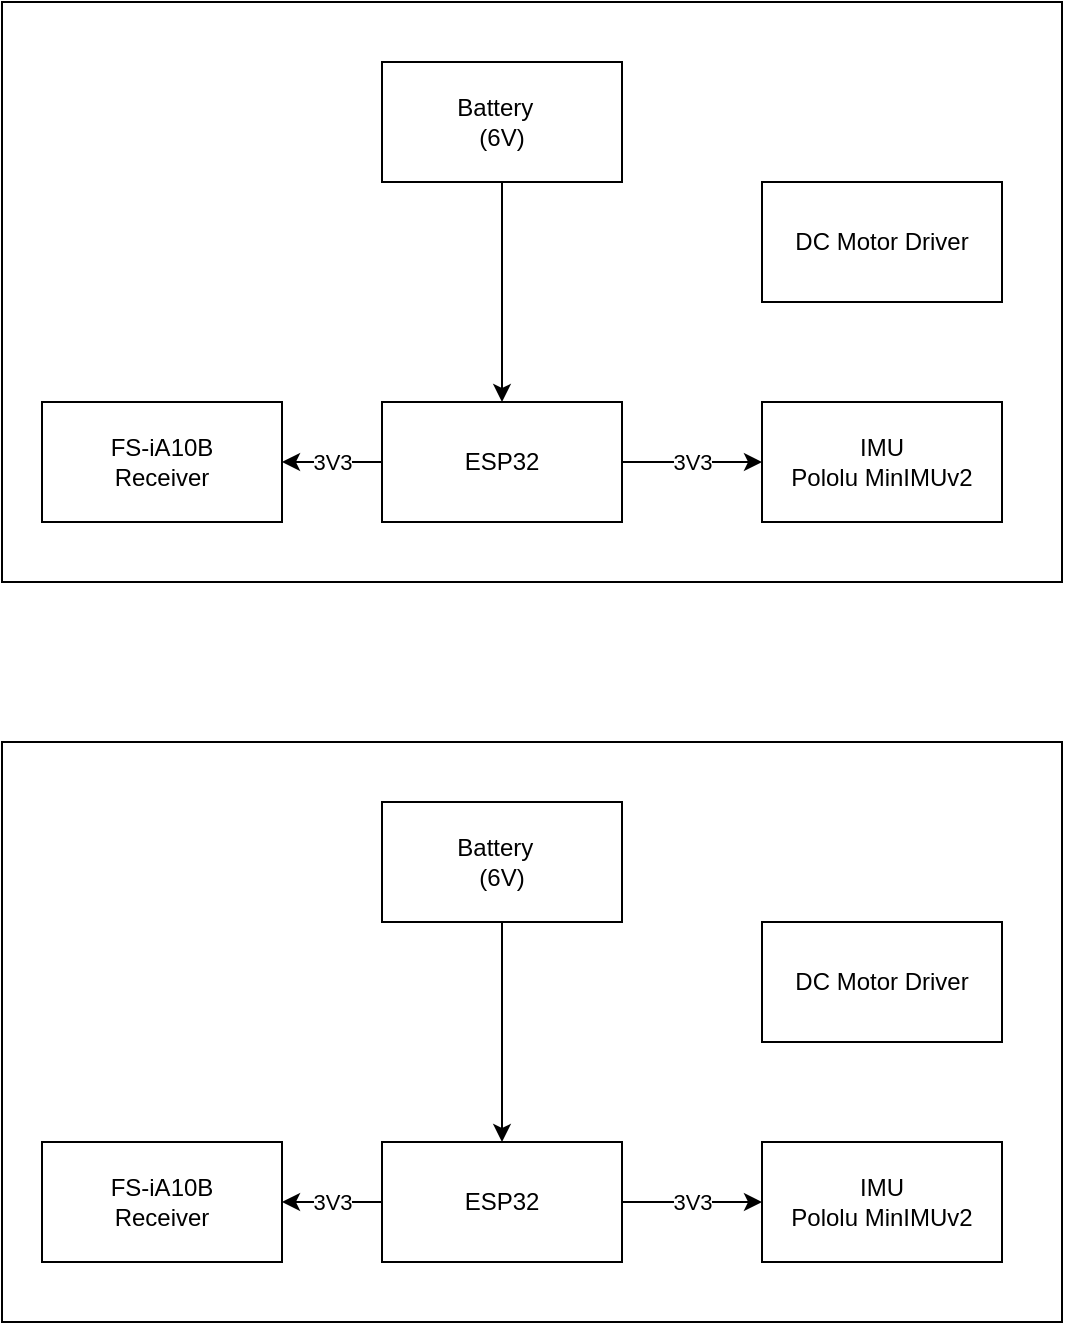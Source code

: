 <mxfile version="27.0.9" pages="3">
  <diagram name="Page-1" id="iaL-8Vjs-7kvGO5bC5Na">
    <mxGraphModel dx="1426" dy="849" grid="1" gridSize="10" guides="1" tooltips="1" connect="1" arrows="1" fold="1" page="1" pageScale="1" pageWidth="850" pageHeight="1100" math="0" shadow="0">
      <root>
        <mxCell id="0" />
        <mxCell id="1" parent="0" />
        <mxCell id="BhFjMK_NR8C3ZRT4xDxa-1" value="Battery&amp;nbsp;&amp;nbsp;&lt;div&gt;(6V)&lt;/div&gt;" style="rounded=0;whiteSpace=wrap;html=1;" parent="1" vertex="1">
          <mxGeometry x="190" y="80" width="120" height="60" as="geometry" />
        </mxCell>
        <mxCell id="BhFjMK_NR8C3ZRT4xDxa-2" value="ESP32" style="rounded=0;whiteSpace=wrap;html=1;" parent="1" vertex="1">
          <mxGeometry x="190" y="250" width="120" height="60" as="geometry" />
        </mxCell>
        <mxCell id="BhFjMK_NR8C3ZRT4xDxa-3" value="IMU&lt;div&gt;Pololu MinIMUv2&lt;/div&gt;" style="rounded=0;whiteSpace=wrap;html=1;" parent="1" vertex="1">
          <mxGeometry x="380" y="250" width="120" height="60" as="geometry" />
        </mxCell>
        <mxCell id="BhFjMK_NR8C3ZRT4xDxa-4" value="FS-iA10B&lt;div&gt;Receiver&lt;/div&gt;" style="rounded=0;whiteSpace=wrap;html=1;" parent="1" vertex="1">
          <mxGeometry x="20" y="250" width="120" height="60" as="geometry" />
        </mxCell>
        <mxCell id="BhFjMK_NR8C3ZRT4xDxa-5" value="" style="endArrow=classic;html=1;rounded=0;exitX=0.5;exitY=1;exitDx=0;exitDy=0;entryX=0.5;entryY=0;entryDx=0;entryDy=0;" parent="1" source="BhFjMK_NR8C3ZRT4xDxa-1" target="BhFjMK_NR8C3ZRT4xDxa-2" edge="1">
          <mxGeometry width="50" height="50" relative="1" as="geometry">
            <mxPoint x="330" y="330" as="sourcePoint" />
            <mxPoint x="380" y="280" as="targetPoint" />
          </mxGeometry>
        </mxCell>
        <mxCell id="BhFjMK_NR8C3ZRT4xDxa-6" value="3V3" style="endArrow=classic;html=1;rounded=0;exitX=1;exitY=0.5;exitDx=0;exitDy=0;entryX=0;entryY=0.5;entryDx=0;entryDy=0;" parent="1" source="BhFjMK_NR8C3ZRT4xDxa-2" target="BhFjMK_NR8C3ZRT4xDxa-3" edge="1">
          <mxGeometry width="50" height="50" relative="1" as="geometry">
            <mxPoint x="400" y="390" as="sourcePoint" />
            <mxPoint x="400" y="500" as="targetPoint" />
          </mxGeometry>
        </mxCell>
        <mxCell id="BhFjMK_NR8C3ZRT4xDxa-7" value="3V3" style="endArrow=classic;html=1;rounded=0;exitX=0;exitY=0.5;exitDx=0;exitDy=0;entryX=1;entryY=0.5;entryDx=0;entryDy=0;" parent="1" source="BhFjMK_NR8C3ZRT4xDxa-2" target="BhFjMK_NR8C3ZRT4xDxa-4" edge="1">
          <mxGeometry width="50" height="50" relative="1" as="geometry">
            <mxPoint x="360" y="380" as="sourcePoint" />
            <mxPoint x="430" y="380" as="targetPoint" />
          </mxGeometry>
        </mxCell>
        <mxCell id="BhFjMK_NR8C3ZRT4xDxa-8" value="DC Motor Driver" style="rounded=0;whiteSpace=wrap;html=1;" parent="1" vertex="1">
          <mxGeometry x="380" y="140" width="120" height="60" as="geometry" />
        </mxCell>
        <mxCell id="ed69AptcHZ25_4YGdl1S-1" value="" style="rounded=0;whiteSpace=wrap;html=1;fillColor=none;" parent="1" vertex="1">
          <mxGeometry y="50" width="530" height="290" as="geometry" />
        </mxCell>
        <mxCell id="ed69AptcHZ25_4YGdl1S-2" value="Battery&amp;nbsp;&amp;nbsp;&lt;div&gt;(6V)&lt;/div&gt;" style="rounded=0;whiteSpace=wrap;html=1;" parent="1" vertex="1">
          <mxGeometry x="190" y="450" width="120" height="60" as="geometry" />
        </mxCell>
        <mxCell id="ed69AptcHZ25_4YGdl1S-3" value="ESP32" style="rounded=0;whiteSpace=wrap;html=1;" parent="1" vertex="1">
          <mxGeometry x="190" y="620" width="120" height="60" as="geometry" />
        </mxCell>
        <mxCell id="ed69AptcHZ25_4YGdl1S-4" value="IMU&lt;div&gt;Pololu MinIMUv2&lt;/div&gt;" style="rounded=0;whiteSpace=wrap;html=1;" parent="1" vertex="1">
          <mxGeometry x="380" y="620" width="120" height="60" as="geometry" />
        </mxCell>
        <mxCell id="ed69AptcHZ25_4YGdl1S-5" value="FS-iA10B&lt;div&gt;Receiver&lt;/div&gt;" style="rounded=0;whiteSpace=wrap;html=1;" parent="1" vertex="1">
          <mxGeometry x="20" y="620" width="120" height="60" as="geometry" />
        </mxCell>
        <mxCell id="ed69AptcHZ25_4YGdl1S-6" value="" style="endArrow=classic;html=1;rounded=0;exitX=0.5;exitY=1;exitDx=0;exitDy=0;entryX=0.5;entryY=0;entryDx=0;entryDy=0;" parent="1" source="ed69AptcHZ25_4YGdl1S-2" target="ed69AptcHZ25_4YGdl1S-3" edge="1">
          <mxGeometry width="50" height="50" relative="1" as="geometry">
            <mxPoint x="330" y="700" as="sourcePoint" />
            <mxPoint x="380" y="650" as="targetPoint" />
          </mxGeometry>
        </mxCell>
        <mxCell id="ed69AptcHZ25_4YGdl1S-7" value="3V3" style="endArrow=classic;html=1;rounded=0;exitX=1;exitY=0.5;exitDx=0;exitDy=0;entryX=0;entryY=0.5;entryDx=0;entryDy=0;" parent="1" source="ed69AptcHZ25_4YGdl1S-3" target="ed69AptcHZ25_4YGdl1S-4" edge="1">
          <mxGeometry width="50" height="50" relative="1" as="geometry">
            <mxPoint x="400" y="760" as="sourcePoint" />
            <mxPoint x="400" y="870" as="targetPoint" />
          </mxGeometry>
        </mxCell>
        <mxCell id="ed69AptcHZ25_4YGdl1S-8" value="3V3" style="endArrow=classic;html=1;rounded=0;exitX=0;exitY=0.5;exitDx=0;exitDy=0;entryX=1;entryY=0.5;entryDx=0;entryDy=0;" parent="1" source="ed69AptcHZ25_4YGdl1S-3" target="ed69AptcHZ25_4YGdl1S-5" edge="1">
          <mxGeometry width="50" height="50" relative="1" as="geometry">
            <mxPoint x="360" y="750" as="sourcePoint" />
            <mxPoint x="430" y="750" as="targetPoint" />
          </mxGeometry>
        </mxCell>
        <mxCell id="ed69AptcHZ25_4YGdl1S-9" value="DC Motor Driver" style="rounded=0;whiteSpace=wrap;html=1;" parent="1" vertex="1">
          <mxGeometry x="380" y="510" width="120" height="60" as="geometry" />
        </mxCell>
        <mxCell id="ed69AptcHZ25_4YGdl1S-10" value="" style="rounded=0;whiteSpace=wrap;html=1;fillColor=none;" parent="1" vertex="1">
          <mxGeometry y="420" width="530" height="290" as="geometry" />
        </mxCell>
      </root>
    </mxGraphModel>
  </diagram>
  <diagram id="CYUUIMMDBPCrafMRUi-Y" name="SoftwareArch">
    <mxGraphModel dx="1426" dy="849" grid="1" gridSize="10" guides="1" tooltips="1" connect="1" arrows="1" fold="1" page="1" pageScale="1" pageWidth="850" pageHeight="1100" math="0" shadow="0">
      <root>
        <mxCell id="0" />
        <mxCell id="1" parent="0" />
        <mxCell id="Cysf4esAAwEoWoJcV5Uq-1" value="MAVLink" style="rounded=0;whiteSpace=wrap;html=1;" vertex="1" parent="1">
          <mxGeometry x="230" y="230" width="120" height="60" as="geometry" />
        </mxCell>
        <mxCell id="Cysf4esAAwEoWoJcV5Uq-2" value="WebSocket" style="rounded=0;whiteSpace=wrap;html=1;" vertex="1" parent="1">
          <mxGeometry x="660" y="170" width="120" height="60" as="geometry" />
        </mxCell>
        <mxCell id="Cysf4esAAwEoWoJcV5Uq-3" value="Grafana" style="rounded=0;whiteSpace=wrap;html=1;" vertex="1" parent="1">
          <mxGeometry x="870" y="170" width="120" height="60" as="geometry" />
        </mxCell>
        <mxCell id="Cysf4esAAwEoWoJcV5Uq-17" style="edgeStyle=orthogonalEdgeStyle;rounded=0;orthogonalLoop=1;jettySize=auto;html=1;exitX=1;exitY=0.5;exitDx=0;exitDy=0;entryX=0;entryY=0.75;entryDx=0;entryDy=0;" edge="1" parent="1" source="Cysf4esAAwEoWoJcV5Uq-4" target="Cysf4esAAwEoWoJcV5Uq-1">
          <mxGeometry relative="1" as="geometry" />
        </mxCell>
        <mxCell id="Cysf4esAAwEoWoJcV5Uq-4" value="IMU" style="rounded=0;whiteSpace=wrap;html=1;" vertex="1" parent="1">
          <mxGeometry x="50" y="290" width="120" height="60" as="geometry" />
        </mxCell>
        <mxCell id="Cysf4esAAwEoWoJcV5Uq-5" value="&lt;div&gt;sbus&lt;/div&gt;RC Receiver" style="rounded=0;whiteSpace=wrap;html=1;" vertex="1" parent="1">
          <mxGeometry x="50" y="215" width="120" height="60" as="geometry" />
        </mxCell>
        <mxCell id="Cysf4esAAwEoWoJcV5Uq-18" style="edgeStyle=orthogonalEdgeStyle;rounded=0;orthogonalLoop=1;jettySize=auto;html=1;exitX=1;exitY=0.5;exitDx=0;exitDy=0;entryX=0.5;entryY=1;entryDx=0;entryDy=0;" edge="1" parent="1" source="Cysf4esAAwEoWoJcV5Uq-7" target="Cysf4esAAwEoWoJcV5Uq-1">
          <mxGeometry relative="1" as="geometry" />
        </mxCell>
        <mxCell id="Cysf4esAAwEoWoJcV5Uq-7" value="EncoderReader" style="rounded=0;whiteSpace=wrap;html=1;" vertex="1" parent="1">
          <mxGeometry x="50" y="370" width="120" height="60" as="geometry" />
        </mxCell>
        <mxCell id="Cysf4esAAwEoWoJcV5Uq-8" value="ControlLoop" style="rounded=0;whiteSpace=wrap;html=1;" vertex="1" parent="1">
          <mxGeometry x="400" y="300" width="120" height="60" as="geometry" />
        </mxCell>
        <mxCell id="Cysf4esAAwEoWoJcV5Uq-9" value="Telemetry" style="rounded=0;whiteSpace=wrap;html=1;" vertex="1" parent="1">
          <mxGeometry x="400" y="170" width="120" height="60" as="geometry" />
        </mxCell>
        <mxCell id="Cysf4esAAwEoWoJcV5Uq-11" value="" style="endArrow=classic;html=1;rounded=0;exitX=1;exitY=0.5;exitDx=0;exitDy=0;entryX=0;entryY=0.25;entryDx=0;entryDy=0;" edge="1" parent="1" source="Cysf4esAAwEoWoJcV5Uq-5" target="Cysf4esAAwEoWoJcV5Uq-1">
          <mxGeometry width="50" height="50" relative="1" as="geometry">
            <mxPoint x="330" y="330" as="sourcePoint" />
            <mxPoint x="380" y="280" as="targetPoint" />
          </mxGeometry>
        </mxCell>
        <mxCell id="Cysf4esAAwEoWoJcV5Uq-20" style="edgeStyle=orthogonalEdgeStyle;rounded=0;orthogonalLoop=1;jettySize=auto;html=1;exitX=1;exitY=0.75;exitDx=0;exitDy=0;entryX=0;entryY=0.5;entryDx=0;entryDy=0;" edge="1" parent="1" source="Cysf4esAAwEoWoJcV5Uq-1" target="Cysf4esAAwEoWoJcV5Uq-8">
          <mxGeometry relative="1" as="geometry">
            <mxPoint x="380" y="485" as="sourcePoint" />
            <mxPoint x="440" y="440" as="targetPoint" />
          </mxGeometry>
        </mxCell>
        <mxCell id="Cysf4esAAwEoWoJcV5Uq-21" style="edgeStyle=orthogonalEdgeStyle;rounded=0;orthogonalLoop=1;jettySize=auto;html=1;exitX=1;exitY=0.25;exitDx=0;exitDy=0;entryX=0;entryY=0.5;entryDx=0;entryDy=0;" edge="1" parent="1" source="Cysf4esAAwEoWoJcV5Uq-1" target="Cysf4esAAwEoWoJcV5Uq-9">
          <mxGeometry relative="1" as="geometry">
            <mxPoint x="430" y="220" as="sourcePoint" />
            <mxPoint x="480" y="275" as="targetPoint" />
          </mxGeometry>
        </mxCell>
        <mxCell id="Cysf4esAAwEoWoJcV5Uq-22" style="edgeStyle=orthogonalEdgeStyle;rounded=0;orthogonalLoop=1;jettySize=auto;html=1;exitX=1;exitY=0.5;exitDx=0;exitDy=0;" edge="1" parent="1" source="Cysf4esAAwEoWoJcV5Uq-9" target="Cysf4esAAwEoWoJcV5Uq-2">
          <mxGeometry relative="1" as="geometry">
            <mxPoint x="660" y="395" as="sourcePoint" />
            <mxPoint x="710" y="350" as="targetPoint" />
          </mxGeometry>
        </mxCell>
        <mxCell id="Cysf4esAAwEoWoJcV5Uq-23" style="edgeStyle=orthogonalEdgeStyle;rounded=0;orthogonalLoop=1;jettySize=auto;html=1;exitX=1;exitY=0.5;exitDx=0;exitDy=0;entryX=0;entryY=0.5;entryDx=0;entryDy=0;" edge="1" parent="1" source="Cysf4esAAwEoWoJcV5Uq-2" target="Cysf4esAAwEoWoJcV5Uq-3">
          <mxGeometry relative="1" as="geometry">
            <mxPoint x="690" y="370" as="sourcePoint" />
            <mxPoint x="790" y="310" as="targetPoint" />
          </mxGeometry>
        </mxCell>
        <mxCell id="Cysf4esAAwEoWoJcV5Uq-26" value="" style="image;points=[];aspect=fixed;html=1;align=center;shadow=0;dashed=0;image=img/lib/allied_telesis/computer_and_terminals/Personal_Computer_with_Server.svg;" vertex="1" parent="1">
          <mxGeometry x="688.8" y="80" width="62.4" height="62.4" as="geometry" />
        </mxCell>
        <mxCell id="Cysf4esAAwEoWoJcV5Uq-27" value="" style="rounded=0;whiteSpace=wrap;html=1;fillColor=none;" vertex="1" parent="1">
          <mxGeometry x="651.2" y="155" width="348.8" height="115" as="geometry" />
        </mxCell>
        <mxCell id="Cysf4esAAwEoWoJcV5Uq-28" value="" style="image;aspect=fixed;html=1;points=[];align=center;fontSize=12;image=img/lib/azure2/other/Grafana.svg;" vertex="1" parent="1">
          <mxGeometry x="900" y="85" width="68" height="52.8" as="geometry" />
        </mxCell>
      </root>
    </mxGraphModel>
  </diagram>
  <diagram id="SM9jhcOwgfz62ch274oC" name="Harness">
    <mxGraphModel dx="983" dy="586" grid="1" gridSize="10" guides="1" tooltips="1" connect="1" arrows="1" fold="1" page="1" pageScale="1" pageWidth="850" pageHeight="1100" math="0" shadow="0">
      <root>
        <mxCell id="0" />
        <mxCell id="1" parent="0" />
        <mxCell id="aIkuYK8QXwVc8mq0X_w5-2" value="ESP32" style="rounded=0;whiteSpace=wrap;html=1;labelPosition=center;verticalLabelPosition=top;align=center;verticalAlign=bottom;" parent="1" vertex="1">
          <mxGeometry x="110" y="50" width="190" height="310" as="geometry" />
        </mxCell>
        <mxCell id="aIkuYK8QXwVc8mq0X_w5-3" value="IMU&lt;div&gt;Pololu MinIMUv2&lt;/div&gt;" style="rounded=0;whiteSpace=wrap;html=1;" parent="1" vertex="1">
          <mxGeometry x="440" y="160" width="120" height="60" as="geometry" />
        </mxCell>
        <mxCell id="aIkuYK8QXwVc8mq0X_w5-4" value="FS-iA10B&lt;div&gt;Receiver&lt;/div&gt;" style="rounded=0;whiteSpace=wrap;html=1;" parent="1" vertex="1">
          <mxGeometry x="440" y="30" width="120" height="60" as="geometry" />
        </mxCell>
        <mxCell id="aIkuYK8QXwVc8mq0X_w5-12" style="edgeStyle=orthogonalEdgeStyle;rounded=0;orthogonalLoop=1;jettySize=auto;html=1;exitX=1;exitY=0.5;exitDx=0;exitDy=0;entryX=0;entryY=0.5;entryDx=0;entryDy=0;startArrow=classicThin;startFill=1;" parent="1" source="aIkuYK8QXwVc8mq0X_w5-10" target="aIkuYK8QXwVc8mq0X_w5-11" edge="1">
          <mxGeometry relative="1" as="geometry" />
        </mxCell>
        <mxCell id="aIkuYK8QXwVc8mq0X_w5-10" value="D16" style="rounded=0;whiteSpace=wrap;html=1;" parent="1" vertex="1">
          <mxGeometry x="190" y="100" width="110" height="20" as="geometry" />
        </mxCell>
        <mxCell id="aIkuYK8QXwVc8mq0X_w5-11" value="Signal" style="rounded=0;whiteSpace=wrap;html=1;" parent="1" vertex="1">
          <mxGeometry x="440" y="90" width="190" height="40" as="geometry" />
        </mxCell>
        <mxCell id="aIkuYK8QXwVc8mq0X_w5-44" style="edgeStyle=orthogonalEdgeStyle;rounded=0;orthogonalLoop=1;jettySize=auto;html=1;entryX=0;entryY=0.5;entryDx=0;entryDy=0;fillColor=#a20025;strokeColor=#6F0000;exitX=1;exitY=0.5;exitDx=0;exitDy=0;" parent="1" source="aIkuYK8QXwVc8mq0X_w5-18" target="aIkuYK8QXwVc8mq0X_w5-13" edge="1">
          <mxGeometry relative="1" as="geometry">
            <mxPoint x="390" y="180" as="sourcePoint" />
          </mxGeometry>
        </mxCell>
        <mxCell id="aIkuYK8QXwVc8mq0X_w5-13" value="VIN" style="rounded=0;whiteSpace=wrap;html=1;" parent="1" vertex="1">
          <mxGeometry x="440" y="220" width="120" height="20" as="geometry" />
        </mxCell>
        <mxCell id="aIkuYK8QXwVc8mq0X_w5-45" style="edgeStyle=orthogonalEdgeStyle;rounded=0;orthogonalLoop=1;jettySize=auto;html=1;exitX=0;exitY=0.5;exitDx=0;exitDy=0;entryX=1;entryY=0.5;entryDx=0;entryDy=0;" parent="1" source="aIkuYK8QXwVc8mq0X_w5-14" target="aIkuYK8QXwVc8mq0X_w5-19" edge="1">
          <mxGeometry relative="1" as="geometry" />
        </mxCell>
        <mxCell id="aIkuYK8QXwVc8mq0X_w5-14" value="GND" style="rounded=0;whiteSpace=wrap;html=1;" parent="1" vertex="1">
          <mxGeometry x="440" y="240" width="120" height="20" as="geometry" />
        </mxCell>
        <mxCell id="aIkuYK8QXwVc8mq0X_w5-15" value="SCL" style="rounded=0;whiteSpace=wrap;html=1;" parent="1" vertex="1">
          <mxGeometry x="440" y="260" width="120" height="20" as="geometry" />
        </mxCell>
        <mxCell id="aIkuYK8QXwVc8mq0X_w5-16" value="SDA" style="rounded=0;whiteSpace=wrap;html=1;" parent="1" vertex="1">
          <mxGeometry x="440" y="280" width="120" height="20" as="geometry" />
        </mxCell>
        <mxCell id="aIkuYK8QXwVc8mq0X_w5-18" value="3v3" style="rounded=0;whiteSpace=wrap;html=1;" parent="1" vertex="1">
          <mxGeometry x="240" y="220" width="60" height="20" as="geometry" />
        </mxCell>
        <mxCell id="aIkuYK8QXwVc8mq0X_w5-19" value="GND" style="rounded=0;whiteSpace=wrap;html=1;" parent="1" vertex="1">
          <mxGeometry x="240" y="240" width="60" height="20" as="geometry" />
        </mxCell>
        <mxCell id="aIkuYK8QXwVc8mq0X_w5-20" value="D22" style="rounded=0;whiteSpace=wrap;html=1;" parent="1" vertex="1">
          <mxGeometry x="240" y="260" width="60" height="20" as="geometry" />
        </mxCell>
        <mxCell id="aIkuYK8QXwVc8mq0X_w5-21" value="D21" style="rounded=0;whiteSpace=wrap;html=1;" parent="1" vertex="1">
          <mxGeometry x="240" y="280" width="60" height="20" as="geometry" />
        </mxCell>
        <mxCell id="aIkuYK8QXwVc8mq0X_w5-47" style="edgeStyle=orthogonalEdgeStyle;rounded=0;orthogonalLoop=1;jettySize=auto;html=1;exitX=0;exitY=0.5;exitDx=0;exitDy=0;entryX=1;entryY=0.5;entryDx=0;entryDy=0;" parent="1" source="aIkuYK8QXwVc8mq0X_w5-15" target="aIkuYK8QXwVc8mq0X_w5-20" edge="1">
          <mxGeometry relative="1" as="geometry">
            <mxPoint x="500" y="280" as="sourcePoint" />
            <mxPoint x="360" y="280" as="targetPoint" />
          </mxGeometry>
        </mxCell>
        <mxCell id="aIkuYK8QXwVc8mq0X_w5-48" style="edgeStyle=orthogonalEdgeStyle;rounded=0;orthogonalLoop=1;jettySize=auto;html=1;exitX=0;exitY=0.5;exitDx=0;exitDy=0;entryX=1;entryY=0.5;entryDx=0;entryDy=0;" parent="1" source="aIkuYK8QXwVc8mq0X_w5-16" target="aIkuYK8QXwVc8mq0X_w5-21" edge="1">
          <mxGeometry relative="1" as="geometry">
            <mxPoint x="550" y="320" as="sourcePoint" />
            <mxPoint x="410" y="320" as="targetPoint" />
          </mxGeometry>
        </mxCell>
        <mxCell id="mkZb7But-M1EcUp0jY2--2" value="DC Motor Driver" style="rounded=0;whiteSpace=wrap;html=1;labelPosition=center;verticalLabelPosition=top;align=center;verticalAlign=bottom;" vertex="1" parent="1">
          <mxGeometry x="440" y="330" width="190" height="310" as="geometry" />
        </mxCell>
        <mxCell id="mkZb7But-M1EcUp0jY2--6" value="D17" style="rounded=0;whiteSpace=wrap;html=1;" vertex="1" parent="1">
          <mxGeometry x="240" y="390" width="60" height="20" as="geometry" />
        </mxCell>
        <mxCell id="mkZb7But-M1EcUp0jY2--7" value="D18" style="rounded=0;whiteSpace=wrap;html=1;" vertex="1" parent="1">
          <mxGeometry x="240" y="410" width="60" height="20" as="geometry" />
        </mxCell>
        <mxCell id="mkZb7But-M1EcUp0jY2--10" value="IN1" style="rounded=0;whiteSpace=wrap;html=1;" vertex="1" parent="1">
          <mxGeometry x="440" y="390" width="60" height="20" as="geometry" />
        </mxCell>
        <mxCell id="mkZb7But-M1EcUp0jY2--11" value="IN2" style="rounded=0;whiteSpace=wrap;html=1;" vertex="1" parent="1">
          <mxGeometry x="440" y="410" width="60" height="20" as="geometry" />
        </mxCell>
        <mxCell id="mkZb7But-M1EcUp0jY2--13" style="edgeStyle=orthogonalEdgeStyle;rounded=0;orthogonalLoop=1;jettySize=auto;html=1;exitX=1;exitY=0.5;exitDx=0;exitDy=0;startArrow=none;startFill=0;entryX=0;entryY=0.5;entryDx=0;entryDy=0;" edge="1" parent="1" source="mkZb7But-M1EcUp0jY2--6" target="mkZb7But-M1EcUp0jY2--10">
          <mxGeometry relative="1" as="geometry">
            <mxPoint x="370" y="370" as="sourcePoint" />
            <mxPoint x="410" y="400" as="targetPoint" />
          </mxGeometry>
        </mxCell>
        <mxCell id="mkZb7But-M1EcUp0jY2--14" style="edgeStyle=orthogonalEdgeStyle;rounded=0;orthogonalLoop=1;jettySize=auto;html=1;exitX=1;exitY=0.5;exitDx=0;exitDy=0;startArrow=none;startFill=0;entryX=0;entryY=0.5;entryDx=0;entryDy=0;" edge="1" parent="1" source="mkZb7But-M1EcUp0jY2--7" target="mkZb7But-M1EcUp0jY2--11">
          <mxGeometry relative="1" as="geometry">
            <mxPoint x="370" y="430" as="sourcePoint" />
            <mxPoint x="510" y="430" as="targetPoint" />
          </mxGeometry>
        </mxCell>
        <mxCell id="mkZb7But-M1EcUp0jY2--15" value="Dxx" style="rounded=0;whiteSpace=wrap;html=1;" vertex="1" parent="1">
          <mxGeometry x="240" y="450" width="60" height="20" as="geometry" />
        </mxCell>
        <mxCell id="mkZb7But-M1EcUp0jY2--16" value="Dxx" style="rounded=0;whiteSpace=wrap;html=1;" vertex="1" parent="1">
          <mxGeometry x="240" y="470" width="60" height="20" as="geometry" />
        </mxCell>
        <mxCell id="mkZb7But-M1EcUp0jY2--17" value="IN3" style="rounded=0;whiteSpace=wrap;html=1;" vertex="1" parent="1">
          <mxGeometry x="440" y="450" width="60" height="20" as="geometry" />
        </mxCell>
        <mxCell id="mkZb7But-M1EcUp0jY2--18" value="IN4" style="rounded=0;whiteSpace=wrap;html=1;" vertex="1" parent="1">
          <mxGeometry x="440" y="470" width="60" height="20" as="geometry" />
        </mxCell>
        <mxCell id="mkZb7But-M1EcUp0jY2--19" style="edgeStyle=orthogonalEdgeStyle;rounded=0;orthogonalLoop=1;jettySize=auto;html=1;exitX=1;exitY=0.5;exitDx=0;exitDy=0;startArrow=none;startFill=0;entryX=0;entryY=0.5;entryDx=0;entryDy=0;" edge="1" parent="1" source="mkZb7But-M1EcUp0jY2--15" target="mkZb7But-M1EcUp0jY2--17">
          <mxGeometry relative="1" as="geometry">
            <mxPoint x="370" y="430" as="sourcePoint" />
            <mxPoint x="410" y="460" as="targetPoint" />
          </mxGeometry>
        </mxCell>
        <mxCell id="mkZb7But-M1EcUp0jY2--20" style="edgeStyle=orthogonalEdgeStyle;rounded=0;orthogonalLoop=1;jettySize=auto;html=1;exitX=1;exitY=0.5;exitDx=0;exitDy=0;startArrow=none;startFill=0;entryX=0;entryY=0.5;entryDx=0;entryDy=0;" edge="1" parent="1" source="mkZb7But-M1EcUp0jY2--16" target="mkZb7But-M1EcUp0jY2--18">
          <mxGeometry relative="1" as="geometry">
            <mxPoint x="370" y="490" as="sourcePoint" />
            <mxPoint x="510" y="490" as="targetPoint" />
          </mxGeometry>
        </mxCell>
        <mxCell id="mkZb7But-M1EcUp0jY2--21" value="+" style="rounded=0;whiteSpace=wrap;html=1;" vertex="1" parent="1">
          <mxGeometry x="440" y="570" width="60" height="20" as="geometry" />
        </mxCell>
        <mxCell id="mkZb7But-M1EcUp0jY2--22" value="-" style="rounded=0;whiteSpace=wrap;html=1;" vertex="1" parent="1">
          <mxGeometry x="440" y="590" width="60" height="20" as="geometry" />
        </mxCell>
        <mxCell id="mkZb7But-M1EcUp0jY2--23" style="edgeStyle=orthogonalEdgeStyle;rounded=0;orthogonalLoop=1;jettySize=auto;html=1;entryX=0;entryY=0.5;entryDx=0;entryDy=0;fillColor=#a20025;strokeColor=#6F0000;exitX=1;exitY=0.5;exitDx=0;exitDy=0;" edge="1" parent="1" source="mkZb7But-M1EcUp0jY2--24">
          <mxGeometry relative="1" as="geometry">
            <mxPoint x="390" y="530" as="sourcePoint" />
            <mxPoint x="440" y="580" as="targetPoint" />
          </mxGeometry>
        </mxCell>
        <mxCell id="mkZb7But-M1EcUp0jY2--24" value="PIL +&amp;nbsp;" style="rounded=0;whiteSpace=wrap;html=1;" vertex="1" parent="1">
          <mxGeometry x="240" y="570" width="60" height="20" as="geometry" />
        </mxCell>
        <mxCell id="mkZb7But-M1EcUp0jY2--25" value="PIL -" style="rounded=0;whiteSpace=wrap;html=1;" vertex="1" parent="1">
          <mxGeometry x="240" y="590" width="60" height="20" as="geometry" />
        </mxCell>
        <mxCell id="mkZb7But-M1EcUp0jY2--26" style="edgeStyle=orthogonalEdgeStyle;rounded=0;orthogonalLoop=1;jettySize=auto;html=1;exitX=1;exitY=0.5;exitDx=0;exitDy=0;startArrow=none;startFill=0;entryX=0;entryY=0.5;entryDx=0;entryDy=0;" edge="1" parent="1" source="mkZb7But-M1EcUp0jY2--25" target="mkZb7But-M1EcUp0jY2--22">
          <mxGeometry relative="1" as="geometry">
            <mxPoint x="360" y="630" as="sourcePoint" />
            <mxPoint x="500" y="630" as="targetPoint" />
          </mxGeometry>
        </mxCell>
      </root>
    </mxGraphModel>
  </diagram>
</mxfile>
